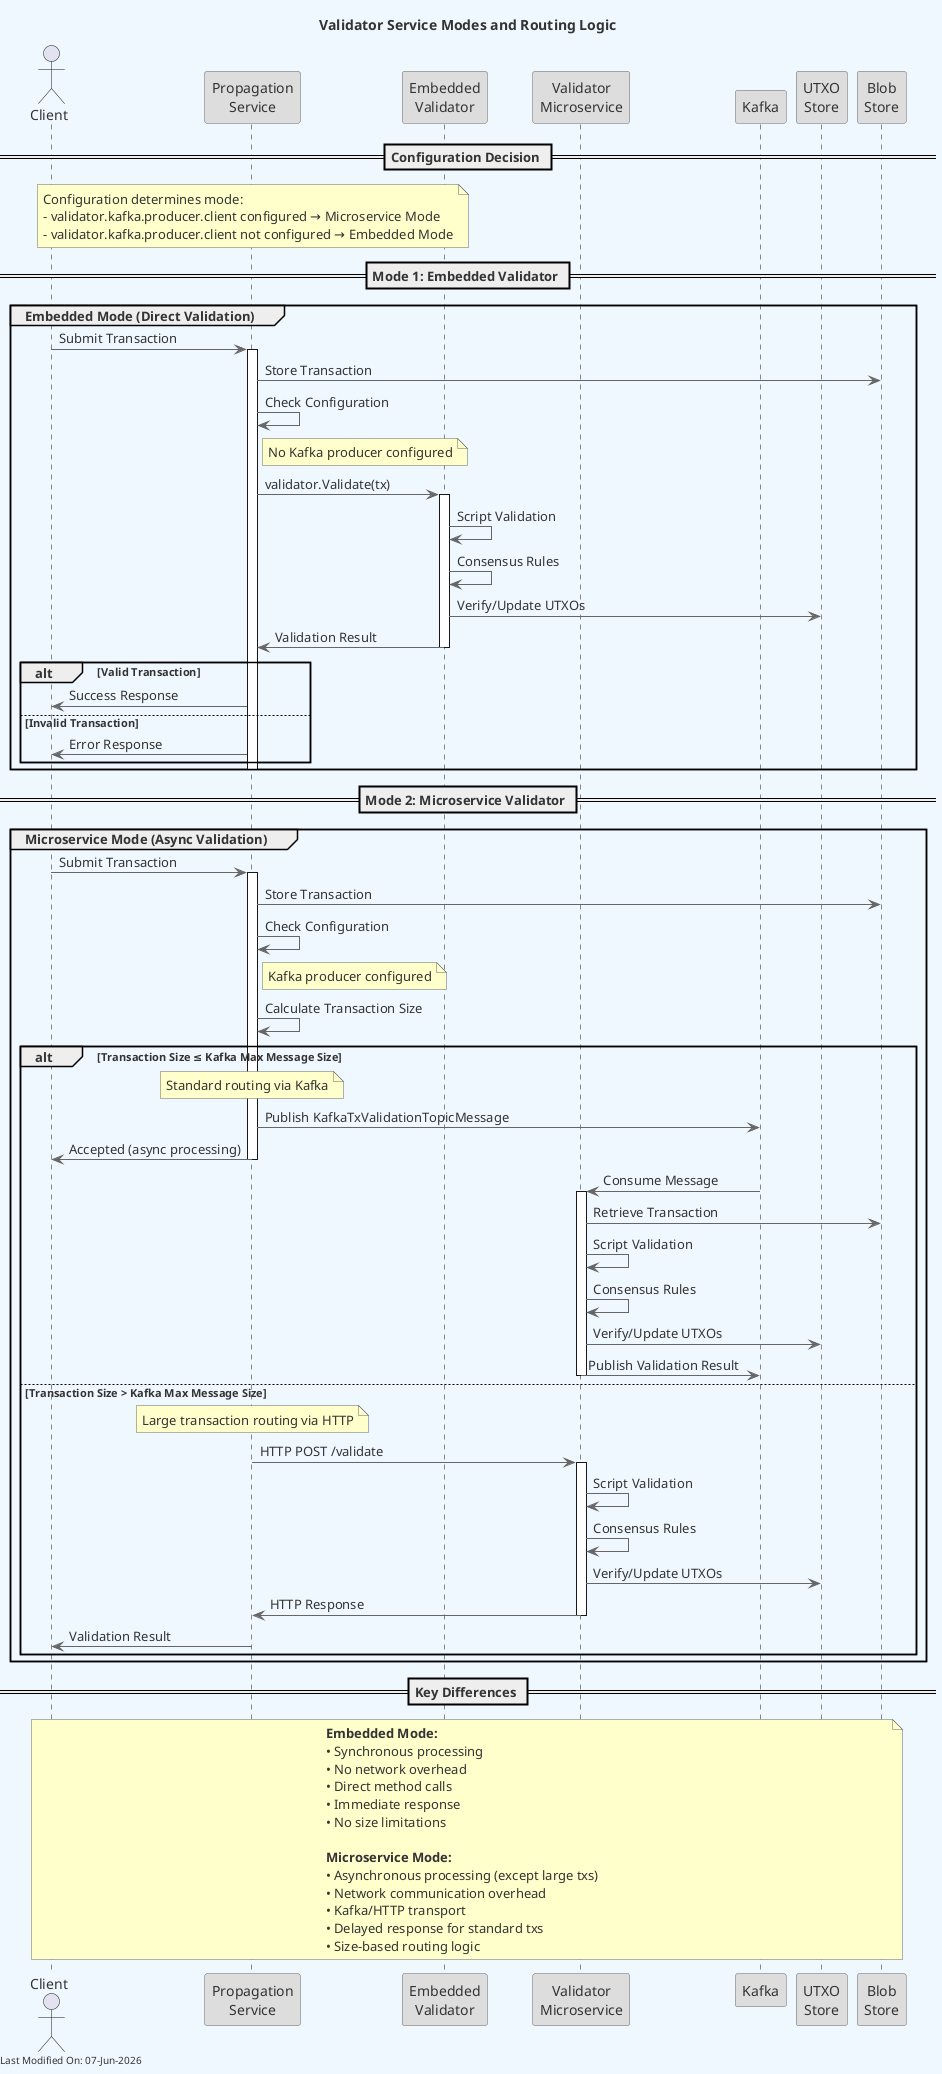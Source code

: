 @startuml
skinparam backgroundColor #F0F8FF
skinparam defaultFontColor #333333
skinparam arrowColor #666666

' Define borders for all elements
skinparam entity {
  BorderColor #666666
  BackgroundColor #DDDDDD
}

skinparam control {
  BorderColor #666666
  BackgroundColor #DDDDDD
}

skinparam participant {
  BorderColor #666666
  BackgroundColor #DDDDDD
}

skinparam note {
  BorderColor #666666
  BackgroundColor #FFFFCC
}

title Validator Service Modes and Routing Logic

actor "Client" as Client
participant "Propagation\nService" as Prop
participant "Embedded\nValidator" as EmbVal
participant "Validator\nMicroservice" as ValMS
participant "Kafka" as Kafka
participant "UTXO\nStore" as UTXO
participant "Blob\nStore" as Blob

== Configuration Decision ==
note over Prop
  Configuration determines mode:
  - validator.kafka.producer.client configured → Microservice Mode
  - validator.kafka.producer.client not configured → Embedded Mode
end note

== Mode 1: Embedded Validator ==
group Embedded Mode (Direct Validation)
  Client -> Prop : Submit Transaction
  activate Prop
  Prop -> Blob : Store Transaction
  Prop -> Prop : Check Configuration
  note right of Prop : No Kafka producer configured

  Prop -> EmbVal : validator.Validate(tx)
  activate EmbVal
  EmbVal -> EmbVal : Script Validation
  EmbVal -> EmbVal : Consensus Rules
  EmbVal -> UTXO : Verify/Update UTXOs
  EmbVal -> Prop : Validation Result
  deactivate EmbVal

  alt Valid Transaction
    Prop -> Client : Success Response
  else Invalid Transaction
    Prop -> Client : Error Response
  end
  deactivate Prop
end

== Mode 2: Microservice Validator ==
group Microservice Mode (Async Validation)
  Client -> Prop : Submit Transaction
  activate Prop
  Prop -> Blob : Store Transaction
  Prop -> Prop : Check Configuration
  note right of Prop : Kafka producer configured

  Prop -> Prop : Calculate Transaction Size

  alt Transaction Size ≤ Kafka Max Message Size
    note over Prop : Standard routing via Kafka
    Prop -> Kafka : Publish KafkaTxValidationTopicMessage
    Prop -> Client : Accepted (async processing)
    deactivate Prop

    Kafka -> ValMS : Consume Message
    activate ValMS
    ValMS -> Blob : Retrieve Transaction
    ValMS -> ValMS : Script Validation
    ValMS -> ValMS : Consensus Rules
    ValMS -> UTXO : Verify/Update UTXOs
    ValMS -> Kafka : Publish Validation Result
    deactivate ValMS

  else Transaction Size > Kafka Max Message Size
    note over Prop : Large transaction routing via HTTP
    Prop -> ValMS : HTTP POST /validate
    activate ValMS
    ValMS -> ValMS : Script Validation
    ValMS -> ValMS : Consensus Rules
    ValMS -> UTXO : Verify/Update UTXOs
    ValMS -> Prop : HTTP Response
    deactivate ValMS
    Prop -> Client : Validation Result
    deactivate Prop
  end
end

== Key Differences ==
note across
  **Embedded Mode:**
  • Synchronous processing
  • No network overhead
  • Direct method calls
  • Immediate response
  • No size limitations

  **Microservice Mode:**
  • Asynchronous processing (except large txs)
  • Network communication overhead
  • Kafka/HTTP transport
  • Delayed response for standard txs
  • Size-based routing logic
end note

left footer Last Modified On: %date("dd-MMM-yyyy")

@enduml

